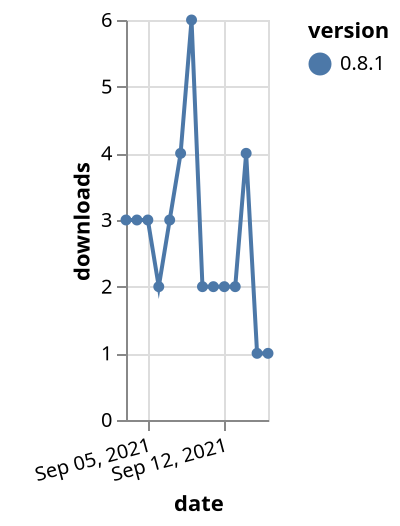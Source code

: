 {"$schema": "https://vega.github.io/schema/vega-lite/v5.json", "description": "A simple bar chart with embedded data.", "data": {"values": [{"date": "2021-09-03", "total": 570, "delta": 3, "version": "0.8.1"}, {"date": "2021-09-04", "total": 573, "delta": 3, "version": "0.8.1"}, {"date": "2021-09-05", "total": 576, "delta": 3, "version": "0.8.1"}, {"date": "2021-09-06", "total": 578, "delta": 2, "version": "0.8.1"}, {"date": "2021-09-07", "total": 581, "delta": 3, "version": "0.8.1"}, {"date": "2021-09-08", "total": 585, "delta": 4, "version": "0.8.1"}, {"date": "2021-09-09", "total": 591, "delta": 6, "version": "0.8.1"}, {"date": "2021-09-10", "total": 593, "delta": 2, "version": "0.8.1"}, {"date": "2021-09-11", "total": 595, "delta": 2, "version": "0.8.1"}, {"date": "2021-09-12", "total": 597, "delta": 2, "version": "0.8.1"}, {"date": "2021-09-13", "total": 599, "delta": 2, "version": "0.8.1"}, {"date": "2021-09-14", "total": 603, "delta": 4, "version": "0.8.1"}, {"date": "2021-09-15", "total": 604, "delta": 1, "version": "0.8.1"}, {"date": "2021-09-16", "total": 605, "delta": 1, "version": "0.8.1"}]}, "width": "container", "mark": {"type": "line", "point": {"filled": true}}, "encoding": {"x": {"field": "date", "type": "temporal", "timeUnit": "yearmonthdate", "title": "date", "axis": {"labelAngle": -15}}, "y": {"field": "delta", "type": "quantitative", "title": "downloads"}, "color": {"field": "version", "type": "nominal"}, "tooltip": {"field": "delta"}}}